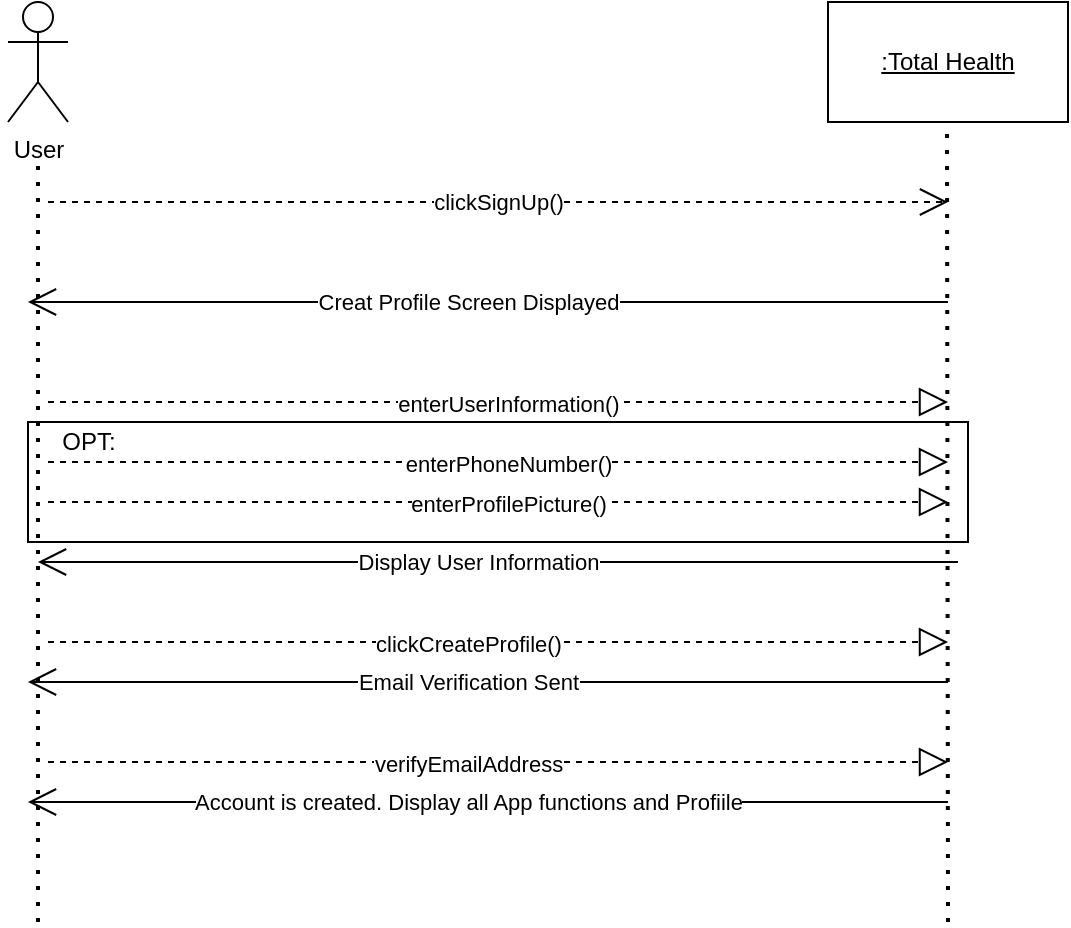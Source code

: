 <mxfile version="16.0.0" type="github">
  <diagram id="kgpKYQtTHZ0yAKxKKP6v" name="Page-1">
    <mxGraphModel dx="2062" dy="1122" grid="1" gridSize="10" guides="1" tooltips="1" connect="1" arrows="1" fold="1" page="1" pageScale="1" pageWidth="850" pageHeight="1100" math="0" shadow="0">
      <root>
        <mxCell id="0" />
        <mxCell id="1" parent="0" />
        <mxCell id="rPIlinJ4xnBaqFL12Ue9-1" value="" style="rounded=0;whiteSpace=wrap;html=1;fillColor=none;" vertex="1" parent="1">
          <mxGeometry x="270" y="350" width="470" height="60" as="geometry" />
        </mxCell>
        <mxCell id="08azM6T8zazllw8TsYK6-1" value="User" style="shape=umlActor;verticalLabelPosition=bottom;verticalAlign=top;html=1;outlineConnect=0;" parent="1" vertex="1">
          <mxGeometry x="260" y="140" width="30" height="60" as="geometry" />
        </mxCell>
        <mxCell id="08azM6T8zazllw8TsYK6-4" value="" style="endArrow=none;dashed=1;html=1;dashPattern=1 3;strokeWidth=2;rounded=0;" parent="1" edge="1">
          <mxGeometry width="50" height="50" relative="1" as="geometry">
            <mxPoint x="275" y="600" as="sourcePoint" />
            <mxPoint x="275" y="220" as="targetPoint" />
          </mxGeometry>
        </mxCell>
        <mxCell id="08azM6T8zazllw8TsYK6-5" value="&lt;u&gt;:Total Health&lt;/u&gt;" style="rounded=0;whiteSpace=wrap;html=1;" parent="1" vertex="1">
          <mxGeometry x="670" y="140" width="120" height="60" as="geometry" />
        </mxCell>
        <mxCell id="08azM6T8zazllw8TsYK6-6" value="" style="endArrow=none;dashed=1;html=1;dashPattern=1 3;strokeWidth=2;rounded=0;" parent="1" edge="1">
          <mxGeometry width="50" height="50" relative="1" as="geometry">
            <mxPoint x="730" y="600" as="sourcePoint" />
            <mxPoint x="729.5" y="200" as="targetPoint" />
          </mxGeometry>
        </mxCell>
        <mxCell id="08azM6T8zazllw8TsYK6-9" value="clickSignUp()" style="endArrow=open;endSize=12;dashed=1;html=1;rounded=0;" parent="1" edge="1">
          <mxGeometry width="160" relative="1" as="geometry">
            <mxPoint x="280" y="240" as="sourcePoint" />
            <mxPoint x="730" y="240" as="targetPoint" />
          </mxGeometry>
        </mxCell>
        <mxCell id="08azM6T8zazllw8TsYK6-10" value="" style="endArrow=open;endFill=1;endSize=12;html=1;rounded=0;" parent="1" edge="1">
          <mxGeometry width="160" relative="1" as="geometry">
            <mxPoint x="730" y="290" as="sourcePoint" />
            <mxPoint x="270" y="290" as="targetPoint" />
          </mxGeometry>
        </mxCell>
        <mxCell id="08azM6T8zazllw8TsYK6-11" value="Creat Profile Screen Displayed" style="edgeLabel;html=1;align=center;verticalAlign=middle;resizable=0;points=[];" parent="08azM6T8zazllw8TsYK6-10" vertex="1" connectable="0">
          <mxGeometry x="0.13" relative="1" as="geometry">
            <mxPoint x="20" as="offset" />
          </mxGeometry>
        </mxCell>
        <mxCell id="08azM6T8zazllw8TsYK6-12" value="" style="endArrow=block;dashed=1;endFill=0;endSize=12;html=1;rounded=0;" parent="1" edge="1">
          <mxGeometry width="160" relative="1" as="geometry">
            <mxPoint x="280" y="340" as="sourcePoint" />
            <mxPoint x="730" y="340" as="targetPoint" />
            <Array as="points" />
          </mxGeometry>
        </mxCell>
        <mxCell id="08azM6T8zazllw8TsYK6-13" value="enterUserInformation()" style="edgeLabel;html=1;align=center;verticalAlign=middle;resizable=0;points=[];" parent="08azM6T8zazllw8TsYK6-12" vertex="1" connectable="0">
          <mxGeometry x="0.102" y="-1" relative="1" as="geometry">
            <mxPoint x="-18" as="offset" />
          </mxGeometry>
        </mxCell>
        <mxCell id="08azM6T8zazllw8TsYK6-14" value="" style="endArrow=open;endFill=1;endSize=12;html=1;rounded=0;" parent="1" edge="1">
          <mxGeometry width="160" relative="1" as="geometry">
            <mxPoint x="735" y="420" as="sourcePoint" />
            <mxPoint x="275" y="420" as="targetPoint" />
          </mxGeometry>
        </mxCell>
        <mxCell id="08azM6T8zazllw8TsYK6-15" value="Display User Information" style="edgeLabel;html=1;align=center;verticalAlign=middle;resizable=0;points=[];" parent="08azM6T8zazllw8TsYK6-14" vertex="1" connectable="0">
          <mxGeometry x="0.13" relative="1" as="geometry">
            <mxPoint x="20" as="offset" />
          </mxGeometry>
        </mxCell>
        <mxCell id="08azM6T8zazllw8TsYK6-17" value="" style="endArrow=block;dashed=1;endFill=0;endSize=12;html=1;rounded=0;" parent="1" edge="1">
          <mxGeometry width="160" relative="1" as="geometry">
            <mxPoint x="280" y="460" as="sourcePoint" />
            <mxPoint x="730" y="460" as="targetPoint" />
            <Array as="points" />
          </mxGeometry>
        </mxCell>
        <mxCell id="08azM6T8zazllw8TsYK6-18" value="clickCreateProfile()" style="edgeLabel;html=1;align=center;verticalAlign=middle;resizable=0;points=[];" parent="08azM6T8zazllw8TsYK6-17" vertex="1" connectable="0">
          <mxGeometry x="0.102" y="-1" relative="1" as="geometry">
            <mxPoint x="-38" as="offset" />
          </mxGeometry>
        </mxCell>
        <mxCell id="08azM6T8zazllw8TsYK6-19" value="" style="endArrow=open;endFill=1;endSize=12;html=1;rounded=0;" parent="1" edge="1">
          <mxGeometry width="160" relative="1" as="geometry">
            <mxPoint x="730" y="540" as="sourcePoint" />
            <mxPoint x="270" y="540" as="targetPoint" />
          </mxGeometry>
        </mxCell>
        <mxCell id="08azM6T8zazllw8TsYK6-20" value="Account is created. Display all App functions and Profiile" style="edgeLabel;html=1;align=center;verticalAlign=middle;resizable=0;points=[];" parent="08azM6T8zazllw8TsYK6-19" vertex="1" connectable="0">
          <mxGeometry x="0.13" relative="1" as="geometry">
            <mxPoint x="20" as="offset" />
          </mxGeometry>
        </mxCell>
        <mxCell id="rPIlinJ4xnBaqFL12Ue9-4" value="OPT:" style="text;html=1;resizable=0;autosize=1;align=center;verticalAlign=middle;points=[];fillColor=none;strokeColor=none;rounded=0;" vertex="1" parent="1">
          <mxGeometry x="280" y="350" width="40" height="20" as="geometry" />
        </mxCell>
        <mxCell id="rPIlinJ4xnBaqFL12Ue9-7" value="" style="endArrow=block;dashed=1;endFill=0;endSize=12;html=1;rounded=0;" edge="1" parent="1">
          <mxGeometry width="160" relative="1" as="geometry">
            <mxPoint x="280" y="370" as="sourcePoint" />
            <mxPoint x="730" y="370" as="targetPoint" />
            <Array as="points" />
          </mxGeometry>
        </mxCell>
        <mxCell id="rPIlinJ4xnBaqFL12Ue9-8" value="enterPhoneNumber()" style="edgeLabel;html=1;align=center;verticalAlign=middle;resizable=0;points=[];" vertex="1" connectable="0" parent="rPIlinJ4xnBaqFL12Ue9-7">
          <mxGeometry x="0.102" y="-1" relative="1" as="geometry">
            <mxPoint x="-18" as="offset" />
          </mxGeometry>
        </mxCell>
        <mxCell id="rPIlinJ4xnBaqFL12Ue9-9" value="" style="endArrow=block;dashed=1;endFill=0;endSize=12;html=1;rounded=0;" edge="1" parent="1">
          <mxGeometry width="160" relative="1" as="geometry">
            <mxPoint x="280" y="390" as="sourcePoint" />
            <mxPoint x="730" y="390" as="targetPoint" />
            <Array as="points" />
          </mxGeometry>
        </mxCell>
        <mxCell id="rPIlinJ4xnBaqFL12Ue9-10" value="enterProfilePicture()" style="edgeLabel;html=1;align=center;verticalAlign=middle;resizable=0;points=[];" vertex="1" connectable="0" parent="rPIlinJ4xnBaqFL12Ue9-9">
          <mxGeometry x="0.102" y="-1" relative="1" as="geometry">
            <mxPoint x="-18" as="offset" />
          </mxGeometry>
        </mxCell>
        <mxCell id="rPIlinJ4xnBaqFL12Ue9-11" value="" style="endArrow=open;endFill=1;endSize=12;html=1;rounded=0;" edge="1" parent="1">
          <mxGeometry width="160" relative="1" as="geometry">
            <mxPoint x="730" y="480" as="sourcePoint" />
            <mxPoint x="270" y="480" as="targetPoint" />
          </mxGeometry>
        </mxCell>
        <mxCell id="rPIlinJ4xnBaqFL12Ue9-12" value="Email Verification Sent" style="edgeLabel;html=1;align=center;verticalAlign=middle;resizable=0;points=[];" vertex="1" connectable="0" parent="rPIlinJ4xnBaqFL12Ue9-11">
          <mxGeometry x="0.13" relative="1" as="geometry">
            <mxPoint x="20" as="offset" />
          </mxGeometry>
        </mxCell>
        <mxCell id="rPIlinJ4xnBaqFL12Ue9-13" value="" style="endArrow=block;dashed=1;endFill=0;endSize=12;html=1;rounded=0;" edge="1" parent="1">
          <mxGeometry width="160" relative="1" as="geometry">
            <mxPoint x="280" y="520" as="sourcePoint" />
            <mxPoint x="730" y="520" as="targetPoint" />
            <Array as="points" />
          </mxGeometry>
        </mxCell>
        <mxCell id="rPIlinJ4xnBaqFL12Ue9-14" value="verifyEmailAddress" style="edgeLabel;html=1;align=center;verticalAlign=middle;resizable=0;points=[];" vertex="1" connectable="0" parent="rPIlinJ4xnBaqFL12Ue9-13">
          <mxGeometry x="0.102" y="-1" relative="1" as="geometry">
            <mxPoint x="-38" as="offset" />
          </mxGeometry>
        </mxCell>
      </root>
    </mxGraphModel>
  </diagram>
</mxfile>
